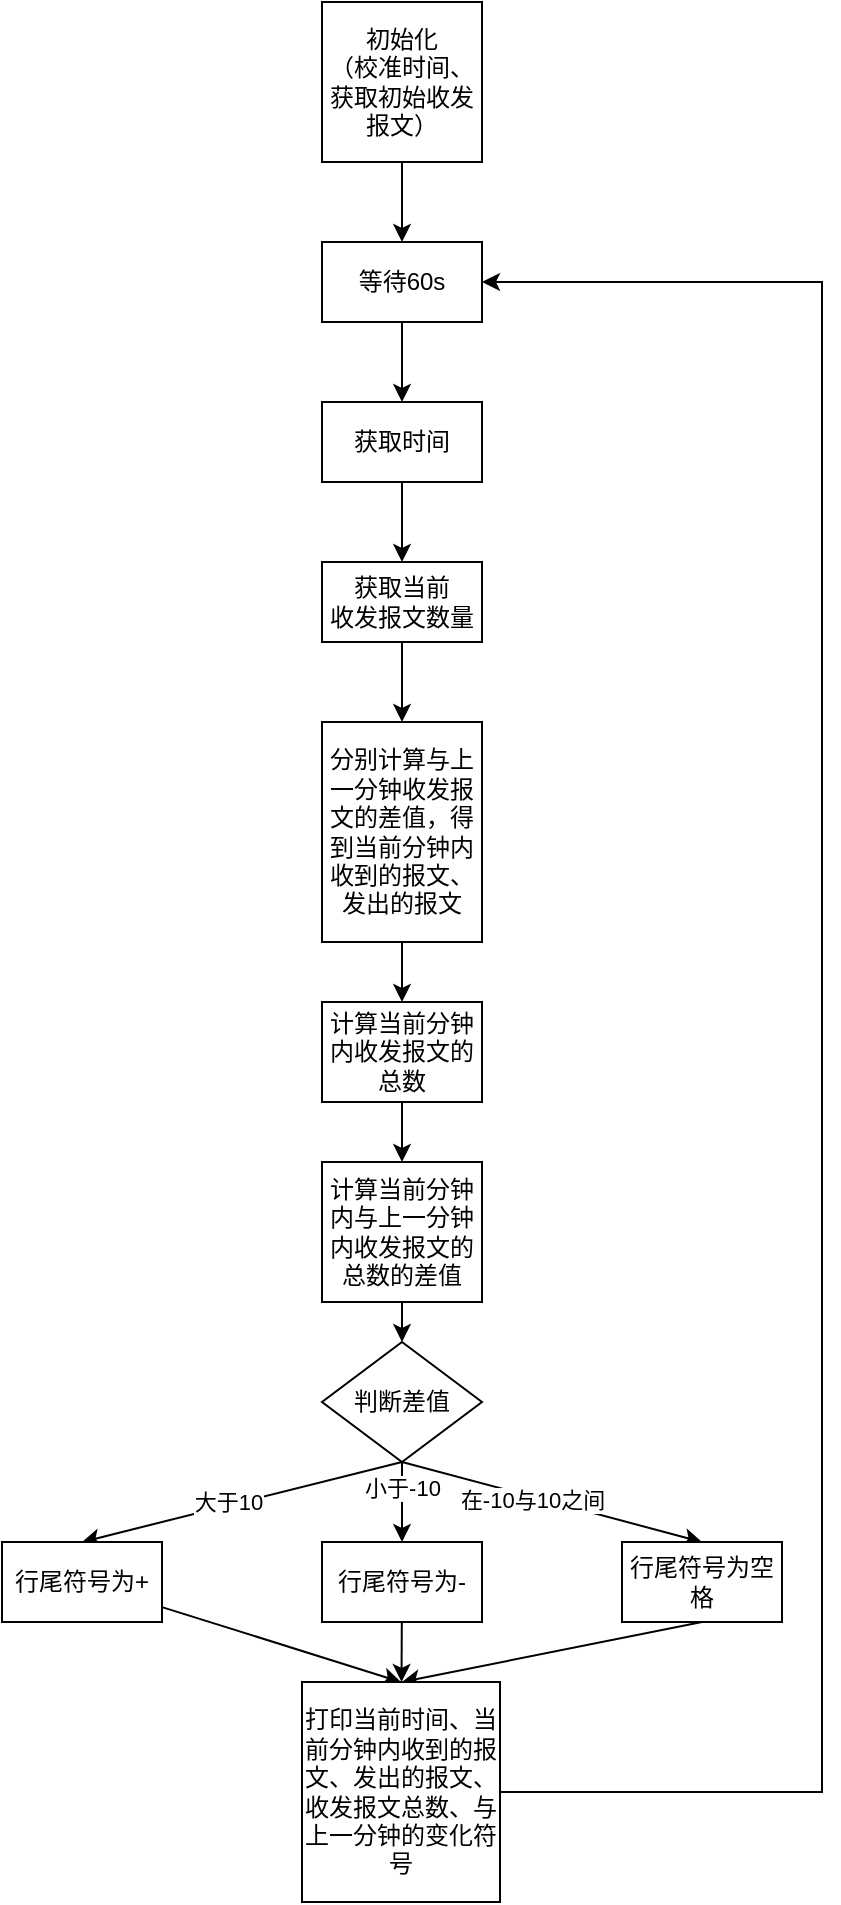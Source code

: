 <mxfile version="14.6.6" type="device"><diagram id="I0qF5pg9qWTv9uPnearQ" name="Page-1"><mxGraphModel dx="1533" dy="1033" grid="1" gridSize="10" guides="1" tooltips="1" connect="1" arrows="1" fold="1" page="1" pageScale="1" pageWidth="827" pageHeight="1169" math="0" shadow="0"><root><mxCell id="0"/><mxCell id="1" parent="0"/><mxCell id="xkKjTlMjK0TgDSlKhNsw-21" value="" style="edgeStyle=orthogonalEdgeStyle;rounded=0;orthogonalLoop=1;jettySize=auto;html=1;" edge="1" parent="1" source="xkKjTlMjK0TgDSlKhNsw-1" target="xkKjTlMjK0TgDSlKhNsw-9"><mxGeometry relative="1" as="geometry"/></mxCell><mxCell id="xkKjTlMjK0TgDSlKhNsw-1" value="初始化&lt;br&gt;（校准时间、获取初始收发报文）" style="rounded=0;whiteSpace=wrap;html=1;" vertex="1" parent="1"><mxGeometry x="200" y="80" width="80" height="80" as="geometry"/></mxCell><mxCell id="xkKjTlMjK0TgDSlKhNsw-23" value="" style="edgeStyle=orthogonalEdgeStyle;rounded=0;orthogonalLoop=1;jettySize=auto;html=1;" edge="1" parent="1" source="xkKjTlMjK0TgDSlKhNsw-5" target="xkKjTlMjK0TgDSlKhNsw-6"><mxGeometry relative="1" as="geometry"/></mxCell><mxCell id="xkKjTlMjK0TgDSlKhNsw-5" value="获取时间" style="rounded=0;whiteSpace=wrap;html=1;" vertex="1" parent="1"><mxGeometry x="200" y="280" width="80" height="40" as="geometry"/></mxCell><mxCell id="xkKjTlMjK0TgDSlKhNsw-24" value="" style="edgeStyle=orthogonalEdgeStyle;rounded=0;orthogonalLoop=1;jettySize=auto;html=1;" edge="1" parent="1" source="xkKjTlMjK0TgDSlKhNsw-6" target="xkKjTlMjK0TgDSlKhNsw-7"><mxGeometry relative="1" as="geometry"/></mxCell><mxCell id="xkKjTlMjK0TgDSlKhNsw-6" value="获取当前&lt;br&gt;收发报文数量" style="rounded=0;whiteSpace=wrap;html=1;" vertex="1" parent="1"><mxGeometry x="200" y="360" width="80" height="40" as="geometry"/></mxCell><mxCell id="xkKjTlMjK0TgDSlKhNsw-26" style="edgeStyle=orthogonalEdgeStyle;rounded=0;orthogonalLoop=1;jettySize=auto;html=1;exitX=0.5;exitY=1;exitDx=0;exitDy=0;entryX=0.5;entryY=0;entryDx=0;entryDy=0;" edge="1" parent="1" source="xkKjTlMjK0TgDSlKhNsw-7" target="xkKjTlMjK0TgDSlKhNsw-10"><mxGeometry relative="1" as="geometry"/></mxCell><mxCell id="xkKjTlMjK0TgDSlKhNsw-7" value="分别计算与上一分钟收发报文的差值，得到当前分钟内收到的报文、发出的报文" style="rounded=0;whiteSpace=wrap;html=1;" vertex="1" parent="1"><mxGeometry x="200" y="440" width="80" height="110" as="geometry"/></mxCell><mxCell id="xkKjTlMjK0TgDSlKhNsw-22" value="" style="edgeStyle=orthogonalEdgeStyle;rounded=0;orthogonalLoop=1;jettySize=auto;html=1;" edge="1" parent="1" source="xkKjTlMjK0TgDSlKhNsw-9" target="xkKjTlMjK0TgDSlKhNsw-5"><mxGeometry relative="1" as="geometry"/></mxCell><mxCell id="xkKjTlMjK0TgDSlKhNsw-9" value="等待60s" style="rounded=0;whiteSpace=wrap;html=1;" vertex="1" parent="1"><mxGeometry x="200" y="200" width="80" height="40" as="geometry"/></mxCell><mxCell id="xkKjTlMjK0TgDSlKhNsw-27" value="" style="edgeStyle=orthogonalEdgeStyle;rounded=0;orthogonalLoop=1;jettySize=auto;html=1;" edge="1" parent="1" source="xkKjTlMjK0TgDSlKhNsw-10" target="xkKjTlMjK0TgDSlKhNsw-12"><mxGeometry relative="1" as="geometry"/></mxCell><mxCell id="xkKjTlMjK0TgDSlKhNsw-10" value="计算当前分钟内收发报文的总数" style="rounded=0;whiteSpace=wrap;html=1;" vertex="1" parent="1"><mxGeometry x="200" y="580" width="80" height="50" as="geometry"/></mxCell><mxCell id="xkKjTlMjK0TgDSlKhNsw-28" style="edgeStyle=orthogonalEdgeStyle;rounded=0;orthogonalLoop=1;jettySize=auto;html=1;exitX=0.5;exitY=1;exitDx=0;exitDy=0;entryX=0.5;entryY=0;entryDx=0;entryDy=0;" edge="1" parent="1" source="xkKjTlMjK0TgDSlKhNsw-12" target="xkKjTlMjK0TgDSlKhNsw-15"><mxGeometry relative="1" as="geometry"/></mxCell><mxCell id="xkKjTlMjK0TgDSlKhNsw-12" value="计算当前分钟内与上一分钟内收发报文的总数的差值" style="rounded=0;whiteSpace=wrap;html=1;" vertex="1" parent="1"><mxGeometry x="200" y="660" width="80" height="70" as="geometry"/></mxCell><mxCell id="xkKjTlMjK0TgDSlKhNsw-30" style="rounded=0;orthogonalLoop=1;jettySize=auto;html=1;exitX=0.5;exitY=1;exitDx=0;exitDy=0;entryX=0.5;entryY=0;entryDx=0;entryDy=0;" edge="1" parent="1" source="xkKjTlMjK0TgDSlKhNsw-15" target="xkKjTlMjK0TgDSlKhNsw-16"><mxGeometry relative="1" as="geometry"/></mxCell><mxCell id="xkKjTlMjK0TgDSlKhNsw-33" value="大于10" style="edgeLabel;html=1;align=center;verticalAlign=middle;resizable=0;points=[];" vertex="1" connectable="0" parent="xkKjTlMjK0TgDSlKhNsw-30"><mxGeometry x="-0.113" y="2" relative="1" as="geometry"><mxPoint x="-17" as="offset"/></mxGeometry></mxCell><mxCell id="xkKjTlMjK0TgDSlKhNsw-31" style="edgeStyle=none;rounded=0;orthogonalLoop=1;jettySize=auto;html=1;exitX=0.5;exitY=1;exitDx=0;exitDy=0;" edge="1" parent="1" source="xkKjTlMjK0TgDSlKhNsw-15" target="xkKjTlMjK0TgDSlKhNsw-17"><mxGeometry relative="1" as="geometry"/></mxCell><mxCell id="xkKjTlMjK0TgDSlKhNsw-34" value="小于-10" style="edgeLabel;html=1;align=center;verticalAlign=middle;resizable=0;points=[];" vertex="1" connectable="0" parent="xkKjTlMjK0TgDSlKhNsw-31"><mxGeometry x="-0.368" relative="1" as="geometry"><mxPoint as="offset"/></mxGeometry></mxCell><mxCell id="xkKjTlMjK0TgDSlKhNsw-32" style="edgeStyle=none;rounded=0;orthogonalLoop=1;jettySize=auto;html=1;exitX=0.5;exitY=1;exitDx=0;exitDy=0;entryX=0.5;entryY=0;entryDx=0;entryDy=0;" edge="1" parent="1" source="xkKjTlMjK0TgDSlKhNsw-15" target="xkKjTlMjK0TgDSlKhNsw-18"><mxGeometry relative="1" as="geometry"/></mxCell><mxCell id="xkKjTlMjK0TgDSlKhNsw-35" value="在-10与10之间" style="edgeLabel;html=1;align=center;verticalAlign=middle;resizable=0;points=[];" vertex="1" connectable="0" parent="xkKjTlMjK0TgDSlKhNsw-32"><mxGeometry x="-0.133" y="-1" relative="1" as="geometry"><mxPoint as="offset"/></mxGeometry></mxCell><mxCell id="xkKjTlMjK0TgDSlKhNsw-15" value="判断差值" style="rhombus;whiteSpace=wrap;html=1;" vertex="1" parent="1"><mxGeometry x="200" y="750" width="80" height="60" as="geometry"/></mxCell><mxCell id="xkKjTlMjK0TgDSlKhNsw-36" style="edgeStyle=none;rounded=0;orthogonalLoop=1;jettySize=auto;html=1;entryX=0.5;entryY=0;entryDx=0;entryDy=0;" edge="1" parent="1" source="xkKjTlMjK0TgDSlKhNsw-16" target="xkKjTlMjK0TgDSlKhNsw-20"><mxGeometry relative="1" as="geometry"/></mxCell><mxCell id="xkKjTlMjK0TgDSlKhNsw-16" value="行尾符号为+" style="rounded=0;whiteSpace=wrap;html=1;" vertex="1" parent="1"><mxGeometry x="40" y="850" width="80" height="40" as="geometry"/></mxCell><mxCell id="xkKjTlMjK0TgDSlKhNsw-37" value="" style="edgeStyle=none;rounded=0;orthogonalLoop=1;jettySize=auto;html=1;" edge="1" parent="1" source="xkKjTlMjK0TgDSlKhNsw-17" target="xkKjTlMjK0TgDSlKhNsw-20"><mxGeometry relative="1" as="geometry"/></mxCell><mxCell id="xkKjTlMjK0TgDSlKhNsw-17" value="行尾符号为-" style="rounded=0;whiteSpace=wrap;html=1;" vertex="1" parent="1"><mxGeometry x="200" y="850" width="80" height="40" as="geometry"/></mxCell><mxCell id="xkKjTlMjK0TgDSlKhNsw-38" style="edgeStyle=none;rounded=0;orthogonalLoop=1;jettySize=auto;html=1;exitX=0.5;exitY=1;exitDx=0;exitDy=0;" edge="1" parent="1" source="xkKjTlMjK0TgDSlKhNsw-18"><mxGeometry relative="1" as="geometry"><mxPoint x="240" y="920" as="targetPoint"/></mxGeometry></mxCell><mxCell id="xkKjTlMjK0TgDSlKhNsw-18" value="行尾符号为空格" style="rounded=0;whiteSpace=wrap;html=1;" vertex="1" parent="1"><mxGeometry x="350" y="850" width="80" height="40" as="geometry"/></mxCell><mxCell id="xkKjTlMjK0TgDSlKhNsw-39" style="edgeStyle=orthogonalEdgeStyle;rounded=0;orthogonalLoop=1;jettySize=auto;html=1;exitX=1;exitY=0.5;exitDx=0;exitDy=0;entryX=1;entryY=0.5;entryDx=0;entryDy=0;" edge="1" parent="1" source="xkKjTlMjK0TgDSlKhNsw-20" target="xkKjTlMjK0TgDSlKhNsw-9"><mxGeometry relative="1" as="geometry"><mxPoint x="500" y="220" as="targetPoint"/><Array as="points"><mxPoint x="450" y="975"/><mxPoint x="450" y="220"/></Array></mxGeometry></mxCell><mxCell id="xkKjTlMjK0TgDSlKhNsw-20" value="打印当前时间、当前分钟内收到的报文、发出的报文、收发报文总数、与上一分钟的变化符号" style="rounded=0;whiteSpace=wrap;html=1;" vertex="1" parent="1"><mxGeometry x="190" y="920" width="99" height="110" as="geometry"/></mxCell></root></mxGraphModel></diagram></mxfile>